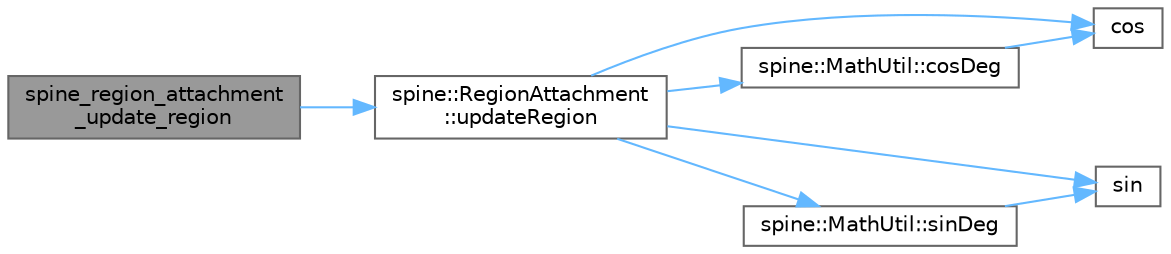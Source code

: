 digraph "spine_region_attachment_update_region"
{
 // LATEX_PDF_SIZE
  bgcolor="transparent";
  edge [fontname=Helvetica,fontsize=10,labelfontname=Helvetica,labelfontsize=10];
  node [fontname=Helvetica,fontsize=10,shape=box,height=0.2,width=0.4];
  rankdir="LR";
  Node1 [id="Node000001",label="spine_region_attachment\l_update_region",height=0.2,width=0.4,color="gray40", fillcolor="grey60", style="filled", fontcolor="black",tooltip=" "];
  Node1 -> Node2 [id="edge1_Node000001_Node000002",color="steelblue1",style="solid",tooltip=" "];
  Node2 [id="Node000002",label="spine::RegionAttachment\l::updateRegion",height=0.2,width=0.4,color="grey40", fillcolor="white", style="filled",URL="$classspine_1_1_region_attachment.html#ad5222852891c32f80754008f06685c68",tooltip=" "];
  Node2 -> Node3 [id="edge2_Node000002_Node000003",color="steelblue1",style="solid",tooltip=" "];
  Node3 [id="Node000003",label="cos",height=0.2,width=0.4,color="grey40", fillcolor="white", style="filled",URL="$_array_cwise_unary_ops_8h.html#a92b03396990b0e9eea0731aa406e31a4",tooltip=" "];
  Node2 -> Node4 [id="edge3_Node000002_Node000004",color="steelblue1",style="solid",tooltip=" "];
  Node4 [id="Node000004",label="spine::MathUtil::cosDeg",height=0.2,width=0.4,color="grey40", fillcolor="white", style="filled",URL="$classspine_1_1_math_util.html#a850ec73cda78c2c979815e6f29003856",tooltip="Returns the cosine in radians from a lookup table."];
  Node4 -> Node3 [id="edge4_Node000004_Node000003",color="steelblue1",style="solid",tooltip=" "];
  Node2 -> Node5 [id="edge5_Node000002_Node000005",color="steelblue1",style="solid",tooltip=" "];
  Node5 [id="Node000005",label="sin",height=0.2,width=0.4,color="grey40", fillcolor="white", style="filled",URL="$_array_cwise_unary_ops_8h.html#a9cfb0ea58bd813510a9e2db18a5e49f0",tooltip=" "];
  Node2 -> Node6 [id="edge6_Node000002_Node000006",color="steelblue1",style="solid",tooltip=" "];
  Node6 [id="Node000006",label="spine::MathUtil::sinDeg",height=0.2,width=0.4,color="grey40", fillcolor="white", style="filled",URL="$classspine_1_1_math_util.html#acc11de025af6022b22c96e87b3e78579",tooltip="Returns the sine in radians from a lookup table."];
  Node6 -> Node5 [id="edge7_Node000006_Node000005",color="steelblue1",style="solid",tooltip=" "];
}

